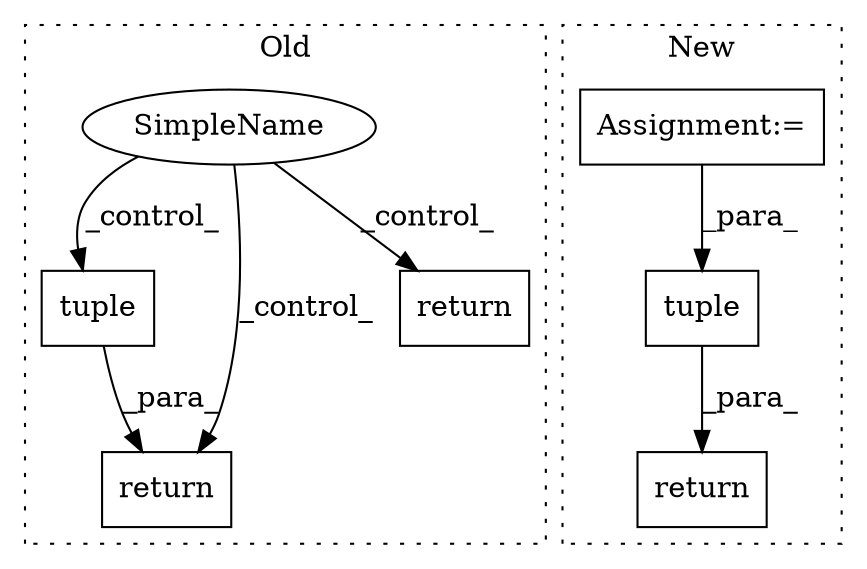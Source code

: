 digraph G {
subgraph cluster0 {
1 [label="tuple" a="32" s="7658,7669" l="6,1" shape="box"];
3 [label="return" a="41" s="7651" l="7" shape="box"];
6 [label="SimpleName" a="42" s="" l="" shape="ellipse"];
7 [label="return" a="41" s="7441" l="7" shape="box"];
label = "Old";
style="dotted";
}
subgraph cluster1 {
2 [label="return" a="41" s="8103" l="7" shape="box"];
4 [label="Assignment:=" a="7" s="7717" l="1" shape="box"];
5 [label="tuple" a="32" s="7784,7802" l="6,1" shape="box"];
label = "New";
style="dotted";
}
1 -> 3 [label="_para_"];
4 -> 5 [label="_para_"];
5 -> 2 [label="_para_"];
6 -> 7 [label="_control_"];
6 -> 3 [label="_control_"];
6 -> 1 [label="_control_"];
}
